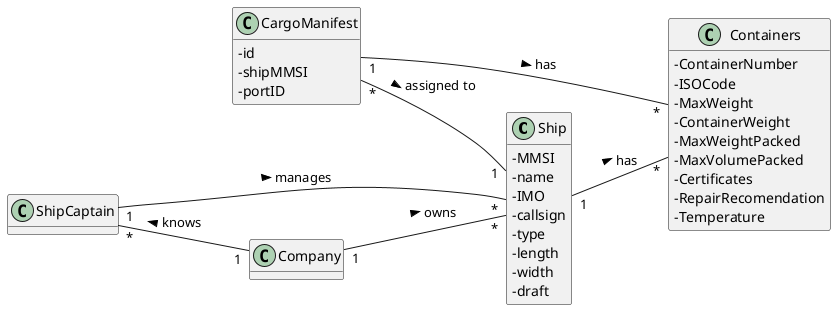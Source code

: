 @startuml
'https://plantuml.com/class-diagram

hide methods
left to right direction
skinparam classAttributeIconSize 0


class Ship{
-MMSI
-name
-IMO
-callsign
-type
-length
-width
-draft
}

class Containers{
-ContainerNumber
-ISOCode
-MaxWeight
-ContainerWeight
-MaxWeightPacked
-MaxVolumePacked
-Certificates
-RepairRecomendation
-Temperature
}

class CargoManifest{
-id
-shipMMSI
-portID
}

class ShipCaptain{
}

class Company {
}

ShipCaptain "*" -- "1" Company : knows <
ShipCaptain "1" -- "*" Ship : manages >
Company "1" -- "*" Ship : owns >
Ship "1" -- "*" Containers: has >
CargoManifest "*" -- "1" Ship : assigned to >
CargoManifest "1" -- "*" Containers : has >

@enduml